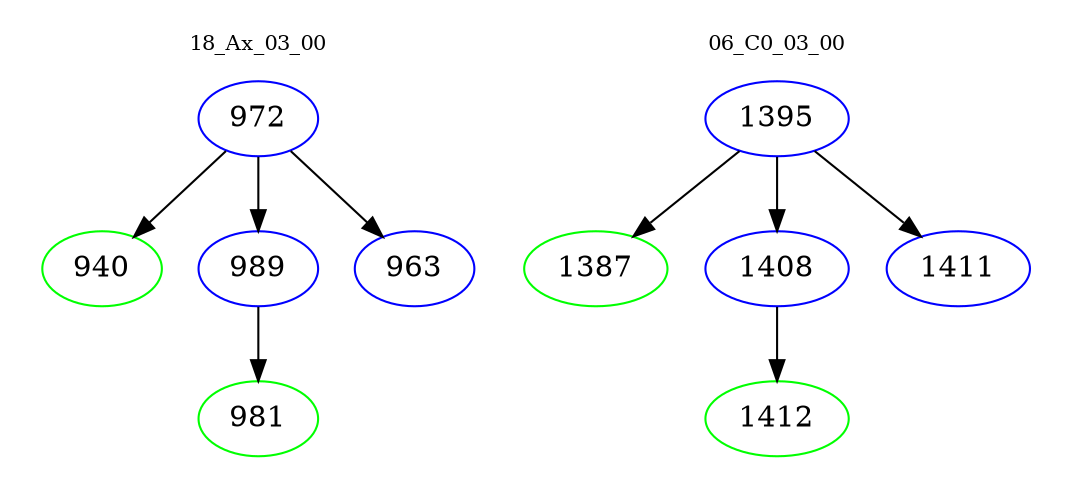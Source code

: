digraph{
subgraph cluster_0 {
color = white
label = "18_Ax_03_00";
fontsize=10;
T0_972 [label="972", color="blue"]
T0_972 -> T0_940 [color="black"]
T0_940 [label="940", color="green"]
T0_972 -> T0_989 [color="black"]
T0_989 [label="989", color="blue"]
T0_989 -> T0_981 [color="black"]
T0_981 [label="981", color="green"]
T0_972 -> T0_963 [color="black"]
T0_963 [label="963", color="blue"]
}
subgraph cluster_1 {
color = white
label = "06_C0_03_00";
fontsize=10;
T1_1395 [label="1395", color="blue"]
T1_1395 -> T1_1387 [color="black"]
T1_1387 [label="1387", color="green"]
T1_1395 -> T1_1408 [color="black"]
T1_1408 [label="1408", color="blue"]
T1_1408 -> T1_1412 [color="black"]
T1_1412 [label="1412", color="green"]
T1_1395 -> T1_1411 [color="black"]
T1_1411 [label="1411", color="blue"]
}
}
